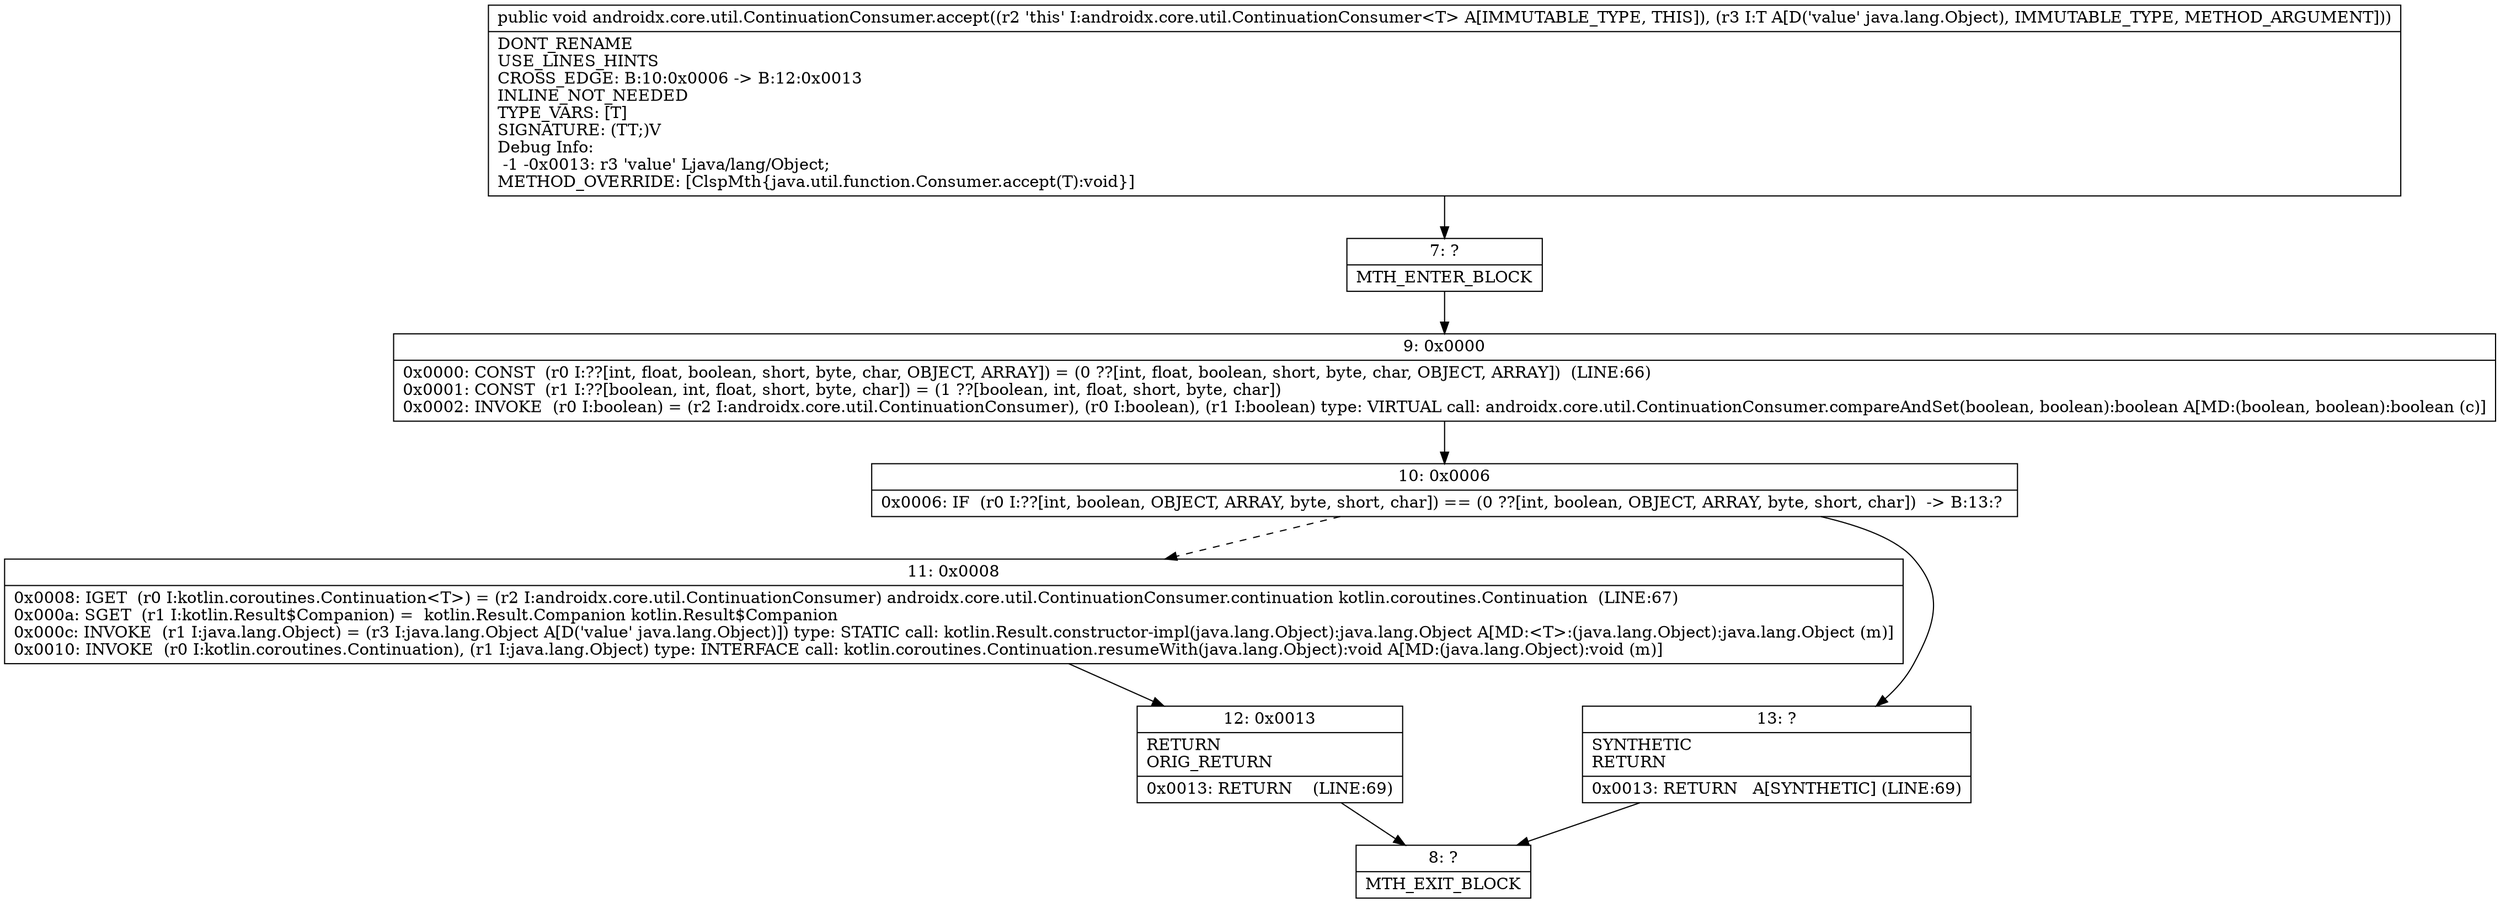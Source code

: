 digraph "CFG forandroidx.core.util.ContinuationConsumer.accept(Ljava\/lang\/Object;)V" {
Node_7 [shape=record,label="{7\:\ ?|MTH_ENTER_BLOCK\l}"];
Node_9 [shape=record,label="{9\:\ 0x0000|0x0000: CONST  (r0 I:??[int, float, boolean, short, byte, char, OBJECT, ARRAY]) = (0 ??[int, float, boolean, short, byte, char, OBJECT, ARRAY])  (LINE:66)\l0x0001: CONST  (r1 I:??[boolean, int, float, short, byte, char]) = (1 ??[boolean, int, float, short, byte, char]) \l0x0002: INVOKE  (r0 I:boolean) = (r2 I:androidx.core.util.ContinuationConsumer), (r0 I:boolean), (r1 I:boolean) type: VIRTUAL call: androidx.core.util.ContinuationConsumer.compareAndSet(boolean, boolean):boolean A[MD:(boolean, boolean):boolean (c)]\l}"];
Node_10 [shape=record,label="{10\:\ 0x0006|0x0006: IF  (r0 I:??[int, boolean, OBJECT, ARRAY, byte, short, char]) == (0 ??[int, boolean, OBJECT, ARRAY, byte, short, char])  \-\> B:13:? \l}"];
Node_11 [shape=record,label="{11\:\ 0x0008|0x0008: IGET  (r0 I:kotlin.coroutines.Continuation\<T\>) = (r2 I:androidx.core.util.ContinuationConsumer) androidx.core.util.ContinuationConsumer.continuation kotlin.coroutines.Continuation  (LINE:67)\l0x000a: SGET  (r1 I:kotlin.Result$Companion) =  kotlin.Result.Companion kotlin.Result$Companion \l0x000c: INVOKE  (r1 I:java.lang.Object) = (r3 I:java.lang.Object A[D('value' java.lang.Object)]) type: STATIC call: kotlin.Result.constructor\-impl(java.lang.Object):java.lang.Object A[MD:\<T\>:(java.lang.Object):java.lang.Object (m)]\l0x0010: INVOKE  (r0 I:kotlin.coroutines.Continuation), (r1 I:java.lang.Object) type: INTERFACE call: kotlin.coroutines.Continuation.resumeWith(java.lang.Object):void A[MD:(java.lang.Object):void (m)]\l}"];
Node_12 [shape=record,label="{12\:\ 0x0013|RETURN\lORIG_RETURN\l|0x0013: RETURN    (LINE:69)\l}"];
Node_8 [shape=record,label="{8\:\ ?|MTH_EXIT_BLOCK\l}"];
Node_13 [shape=record,label="{13\:\ ?|SYNTHETIC\lRETURN\l|0x0013: RETURN   A[SYNTHETIC] (LINE:69)\l}"];
MethodNode[shape=record,label="{public void androidx.core.util.ContinuationConsumer.accept((r2 'this' I:androidx.core.util.ContinuationConsumer\<T\> A[IMMUTABLE_TYPE, THIS]), (r3 I:T A[D('value' java.lang.Object), IMMUTABLE_TYPE, METHOD_ARGUMENT]))  | DONT_RENAME\lUSE_LINES_HINTS\lCROSS_EDGE: B:10:0x0006 \-\> B:12:0x0013\lINLINE_NOT_NEEDED\lTYPE_VARS: [T]\lSIGNATURE: (TT;)V\lDebug Info:\l  \-1 \-0x0013: r3 'value' Ljava\/lang\/Object;\lMETHOD_OVERRIDE: [ClspMth\{java.util.function.Consumer.accept(T):void\}]\l}"];
MethodNode -> Node_7;Node_7 -> Node_9;
Node_9 -> Node_10;
Node_10 -> Node_11[style=dashed];
Node_10 -> Node_13;
Node_11 -> Node_12;
Node_12 -> Node_8;
Node_13 -> Node_8;
}

